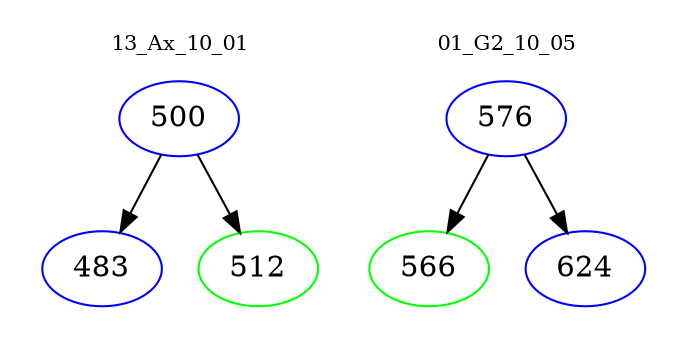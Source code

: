 digraph{
subgraph cluster_0 {
color = white
label = "13_Ax_10_01";
fontsize=10;
T0_500 [label="500", color="blue"]
T0_500 -> T0_483 [color="black"]
T0_483 [label="483", color="blue"]
T0_500 -> T0_512 [color="black"]
T0_512 [label="512", color="green"]
}
subgraph cluster_1 {
color = white
label = "01_G2_10_05";
fontsize=10;
T1_576 [label="576", color="blue"]
T1_576 -> T1_566 [color="black"]
T1_566 [label="566", color="green"]
T1_576 -> T1_624 [color="black"]
T1_624 [label="624", color="blue"]
}
}
